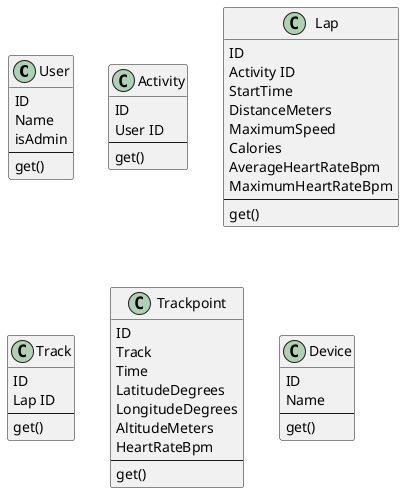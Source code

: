 @startuml

class User {
    ID
    Name
    isAdmin
    ---
    get()
}

class Activity {
    ID
    User ID
    ---
    get()
}

class Lap {
    ID
    Activity ID
    StartTime
    DistanceMeters
    MaximumSpeed
    Calories
    AverageHeartRateBpm
    MaximumHeartRateBpm
    ---
    get()
}

class Track {
    ID
    Lap ID
    ---
    get()
}

class Trackpoint {
    ID
    Track
    Time
    LatitudeDegrees
    LongitudeDegrees
    AltitudeMeters
    HeartRateBpm
    ---
    get()
}
class Device {
    ID
    Name
    ---
    get()
}

@enduml